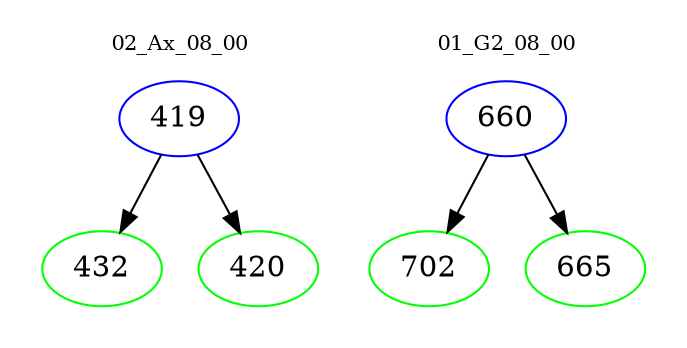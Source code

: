 digraph{
subgraph cluster_0 {
color = white
label = "02_Ax_08_00";
fontsize=10;
T0_419 [label="419", color="blue"]
T0_419 -> T0_432 [color="black"]
T0_432 [label="432", color="green"]
T0_419 -> T0_420 [color="black"]
T0_420 [label="420", color="green"]
}
subgraph cluster_1 {
color = white
label = "01_G2_08_00";
fontsize=10;
T1_660 [label="660", color="blue"]
T1_660 -> T1_702 [color="black"]
T1_702 [label="702", color="green"]
T1_660 -> T1_665 [color="black"]
T1_665 [label="665", color="green"]
}
}
